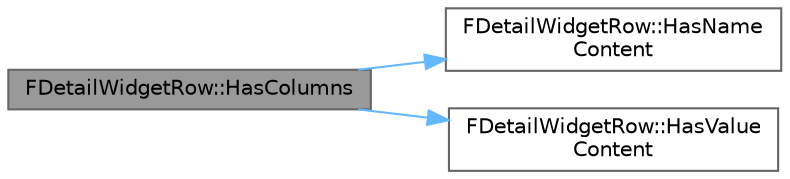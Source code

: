 digraph "FDetailWidgetRow::HasColumns"
{
 // INTERACTIVE_SVG=YES
 // LATEX_PDF_SIZE
  bgcolor="transparent";
  edge [fontname=Helvetica,fontsize=10,labelfontname=Helvetica,labelfontsize=10];
  node [fontname=Helvetica,fontsize=10,shape=box,height=0.2,width=0.4];
  rankdir="LR";
  Node1 [id="Node000001",label="FDetailWidgetRow::HasColumns",height=0.2,width=0.4,color="gray40", fillcolor="grey60", style="filled", fontcolor="black",tooltip=" "];
  Node1 -> Node2 [id="edge1_Node000001_Node000002",color="steelblue1",style="solid",tooltip=" "];
  Node2 [id="Node000002",label="FDetailWidgetRow::HasName\lContent",height=0.2,width=0.4,color="grey40", fillcolor="white", style="filled",URL="$d8/d13/classFDetailWidgetRow.html#a916cdf9216d0d62dcd17f24cf85c297a",tooltip=" "];
  Node1 -> Node3 [id="edge2_Node000001_Node000003",color="steelblue1",style="solid",tooltip=" "];
  Node3 [id="Node000003",label="FDetailWidgetRow::HasValue\lContent",height=0.2,width=0.4,color="grey40", fillcolor="white", style="filled",URL="$d8/d13/classFDetailWidgetRow.html#ae19d0d3b7ea2628600ee1ccd7f4c7555",tooltip=" "];
}
